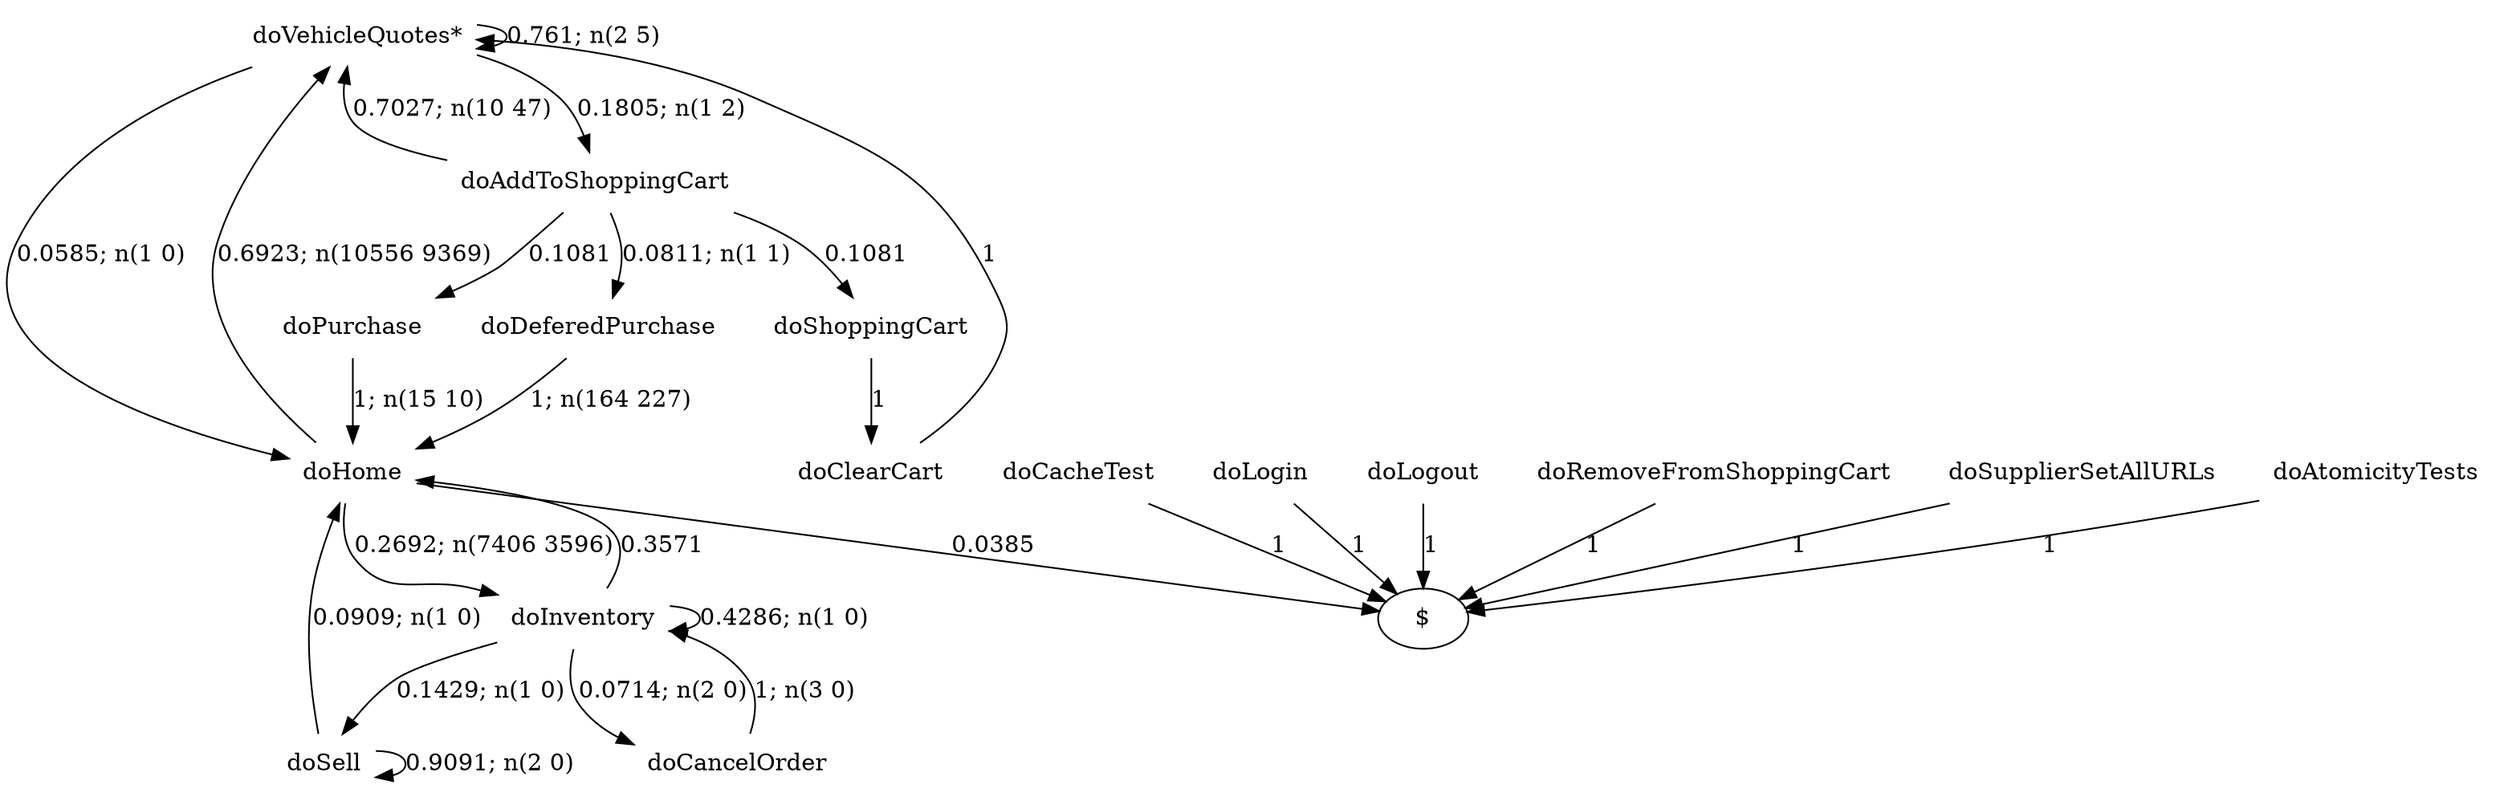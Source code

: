 digraph G {"doVehicleQuotes*" [label="doVehicleQuotes*",shape=none];"doSupplierSetAllURLs" [label="doSupplierSetAllURLs",shape=none];"doAtomicityTests" [label="doAtomicityTests",shape=none];"doCacheTest" [label="doCacheTest",shape=none];"doLogin" [label="doLogin",shape=none];"doAddToShoppingCart" [label="doAddToShoppingCart",shape=none];"doDeferedPurchase" [label="doDeferedPurchase",shape=none];"doHome" [label="doHome",shape=none];"doShoppingCart" [label="doShoppingCart",shape=none];"doClearCart" [label="doClearCart",shape=none];"doPurchase" [label="doPurchase",shape=none];"doInventory" [label="doInventory",shape=none];"doSell" [label="doSell",shape=none];"doLogout" [label="doLogout",shape=none];"doCancelOrder" [label="doCancelOrder",shape=none];"doRemoveFromShoppingCart" [label="doRemoveFromShoppingCart",shape=none];"doVehicleQuotes*"->"doVehicleQuotes*" [style=solid,label="0.761; n(2 5)"];"doVehicleQuotes*"->"doAddToShoppingCart" [style=solid,label="0.1805; n(1 2)"];"doVehicleQuotes*"->"doHome" [style=solid,label="0.0585; n(1 0)"];"doSupplierSetAllURLs"->"$" [style=solid,label="1"];"doAtomicityTests"->"$" [style=solid,label="1"];"doCacheTest"->"$" [style=solid,label="1"];"doLogin"->"$" [style=solid,label="1"];"doAddToShoppingCart"->"doVehicleQuotes*" [style=solid,label="0.7027; n(10 47)"];"doAddToShoppingCart"->"doDeferedPurchase" [style=solid,label="0.0811; n(1 1)"];"doAddToShoppingCart"->"doShoppingCart" [style=solid,label="0.1081"];"doAddToShoppingCart"->"doPurchase" [style=solid,label="0.1081"];"doDeferedPurchase"->"doHome" [style=solid,label="1; n(164 227)"];"doHome"->"doVehicleQuotes*" [style=solid,label="0.6923; n(10556 9369)"];"doHome"->"doInventory" [style=solid,label="0.2692; n(7406 3596)"];"doHome"->"$" [style=solid,label="0.0385"];"doShoppingCart"->"doClearCart" [style=solid,label="1"];"doClearCart"->"doVehicleQuotes*" [style=solid,label="1"];"doPurchase"->"doHome" [style=solid,label="1; n(15 10)"];"doInventory"->"doHome" [style=solid,label="0.3571"];"doInventory"->"doInventory" [style=solid,label="0.4286; n(1 0)"];"doInventory"->"doSell" [style=solid,label="0.1429; n(1 0)"];"doInventory"->"doCancelOrder" [style=solid,label="0.0714; n(2 0)"];"doSell"->"doHome" [style=solid,label="0.0909; n(1 0)"];"doSell"->"doSell" [style=solid,label="0.9091; n(2 0)"];"doLogout"->"$" [style=solid,label="1"];"doCancelOrder"->"doInventory" [style=solid,label="1; n(3 0)"];"doRemoveFromShoppingCart"->"$" [style=solid,label="1"];}